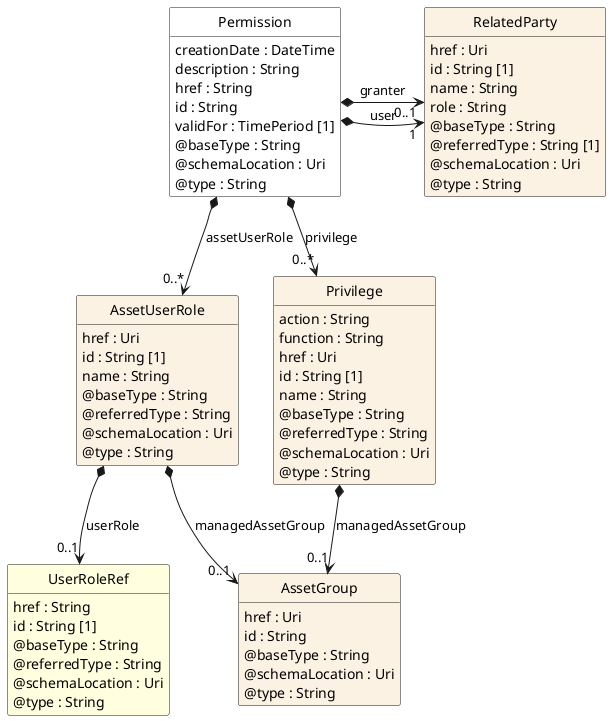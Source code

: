 @startuml
hide circle
hide methods
hide stereotype
show <<Enumeration>> stereotype
skinparam class {
   BackgroundColor<<Enumeration>> #E6F5F7
   BackgroundColor<<Ref>> #FFFFE0
   BackgroundColor<<Pivot>> #FFFFFFF
   BackgroundColor<<SimpleType>> #E2F0DA
   BackgroundColor #FCF2E3
}

class Permission <<Pivot>> {
    creationDate : DateTime
    description : String
    href : String
    id : String
    validFor : TimePeriod [1]
    @baseType : String
    @schemaLocation : Uri
    @type : String
}

class AssetUserRole  {
    href : Uri
    id : String [1]
    name : String
    @baseType : String
    @referredType : String
    @schemaLocation : Uri
    @type : String
}

class AssetGroup  {
    href : Uri
    id : String
    @baseType : String
    @schemaLocation : Uri
    @type : String
}

class UserRoleRef  <<Ref>> {
    href : String
    id : String [1]
    @baseType : String
    @referredType : String
    @schemaLocation : Uri
    @type : String
}

class Privilege  {
    action : String
    function : String
    href : Uri
    id : String [1]
    name : String
    @baseType : String
    @referredType : String
    @schemaLocation : Uri
    @type : String
}

class RelatedParty  {
    href : Uri
    id : String [1]
    name : String
    role : String
    @baseType : String
    @referredType : String [1]
    @schemaLocation : Uri
    @type : String
}

Permission *-->  "0..*" Privilege : privilege

Permission *-->  "0..*" AssetUserRole : assetUserRole

AssetUserRole *-->  "0..1" AssetGroup : managedAssetGroup

Privilege *-->  "0..1" AssetGroup : managedAssetGroup

RelatedParty "0..1" <-left-* Permission : granter

RelatedParty "1" <-left-* Permission : user

AssetUserRole *-->  "0..1" UserRoleRef : userRole

@enduml